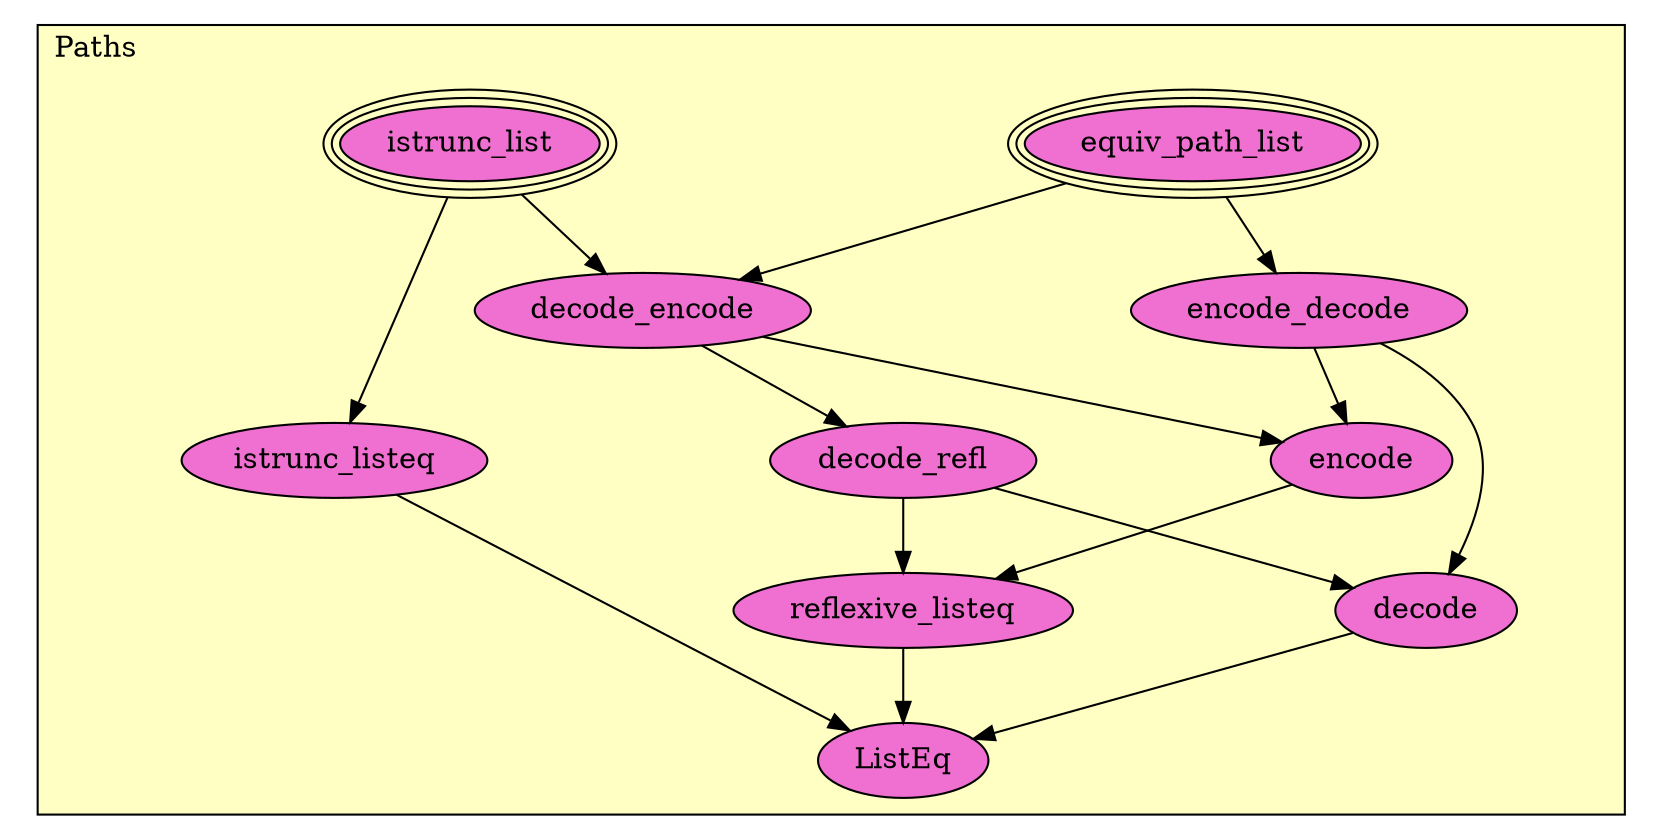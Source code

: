 digraph HoTT_Spaces_List_Paths {
  graph [ratio=0.5]
  node [style=filled]
Paths_equiv_path_list [label="equiv_path_list", URL=<Paths.html#equiv_path_list>, peripheries=3, fillcolor="#F070D1"] ;
Paths_encode_decode [label="encode_decode", URL=<Paths.html#encode_decode>, fillcolor="#F070D1"] ;
Paths_istrunc_list [label="istrunc_list", URL=<Paths.html#istrunc_list>, peripheries=3, fillcolor="#F070D1"] ;
Paths_istrunc_listeq [label="istrunc_listeq", URL=<Paths.html#istrunc_listeq>, fillcolor="#F070D1"] ;
Paths_decode_encode [label="decode_encode", URL=<Paths.html#decode_encode>, fillcolor="#F070D1"] ;
Paths_decode_refl [label="decode_refl", URL=<Paths.html#decode_refl>, fillcolor="#F070D1"] ;
Paths_decode [label="decode", URL=<Paths.html#decode>, fillcolor="#F070D1"] ;
Paths_encode [label="encode", URL=<Paths.html#encode>, fillcolor="#F070D1"] ;
Paths_reflexive_listeq [label="reflexive_listeq", URL=<Paths.html#reflexive_listeq>, fillcolor="#F070D1"] ;
Paths_ListEq [label="ListEq", URL=<Paths.html#ListEq>, fillcolor="#F070D1"] ;
  Paths_equiv_path_list -> Paths_encode_decode [] ;
  Paths_equiv_path_list -> Paths_decode_encode [] ;
  Paths_encode_decode -> Paths_decode [] ;
  Paths_encode_decode -> Paths_encode [] ;
  Paths_istrunc_list -> Paths_istrunc_listeq [] ;
  Paths_istrunc_list -> Paths_decode_encode [] ;
  Paths_istrunc_listeq -> Paths_ListEq [] ;
  Paths_decode_encode -> Paths_decode_refl [] ;
  Paths_decode_encode -> Paths_encode [] ;
  Paths_decode_refl -> Paths_decode [] ;
  Paths_decode_refl -> Paths_reflexive_listeq [] ;
  Paths_decode -> Paths_ListEq [] ;
  Paths_encode -> Paths_reflexive_listeq [] ;
  Paths_reflexive_listeq -> Paths_ListEq [] ;
subgraph cluster_Paths { label="Paths"; fillcolor="#FFFFC3"; labeljust=l; style=filled 
Paths_ListEq; Paths_reflexive_listeq; Paths_encode; Paths_decode; Paths_decode_refl; Paths_decode_encode; Paths_istrunc_listeq; Paths_istrunc_list; Paths_encode_decode; Paths_equiv_path_list; };
} /* END */
